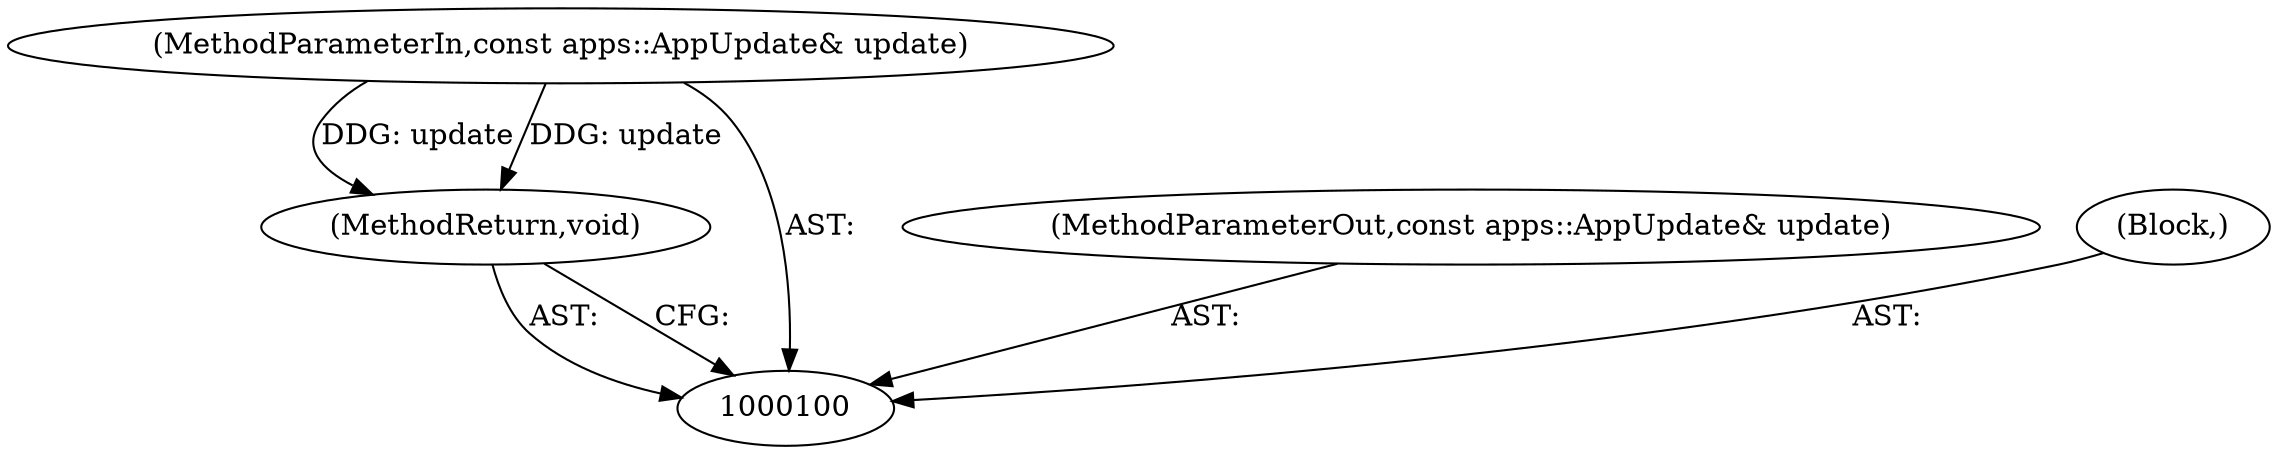 digraph "0_Chrome_8cfe2463cec6835c7b0b73dcb2ab2edaf035e3f9_7" {
"1000103" [label="(MethodReturn,void)"];
"1000101" [label="(MethodParameterIn,const apps::AppUpdate& update)"];
"1000107" [label="(MethodParameterOut,const apps::AppUpdate& update)"];
"1000102" [label="(Block,)"];
"1000103" -> "1000100"  [label="AST: "];
"1000103" -> "1000100"  [label="CFG: "];
"1000101" -> "1000103"  [label="DDG: update"];
"1000101" -> "1000100"  [label="AST: "];
"1000101" -> "1000103"  [label="DDG: update"];
"1000107" -> "1000100"  [label="AST: "];
"1000102" -> "1000100"  [label="AST: "];
}
